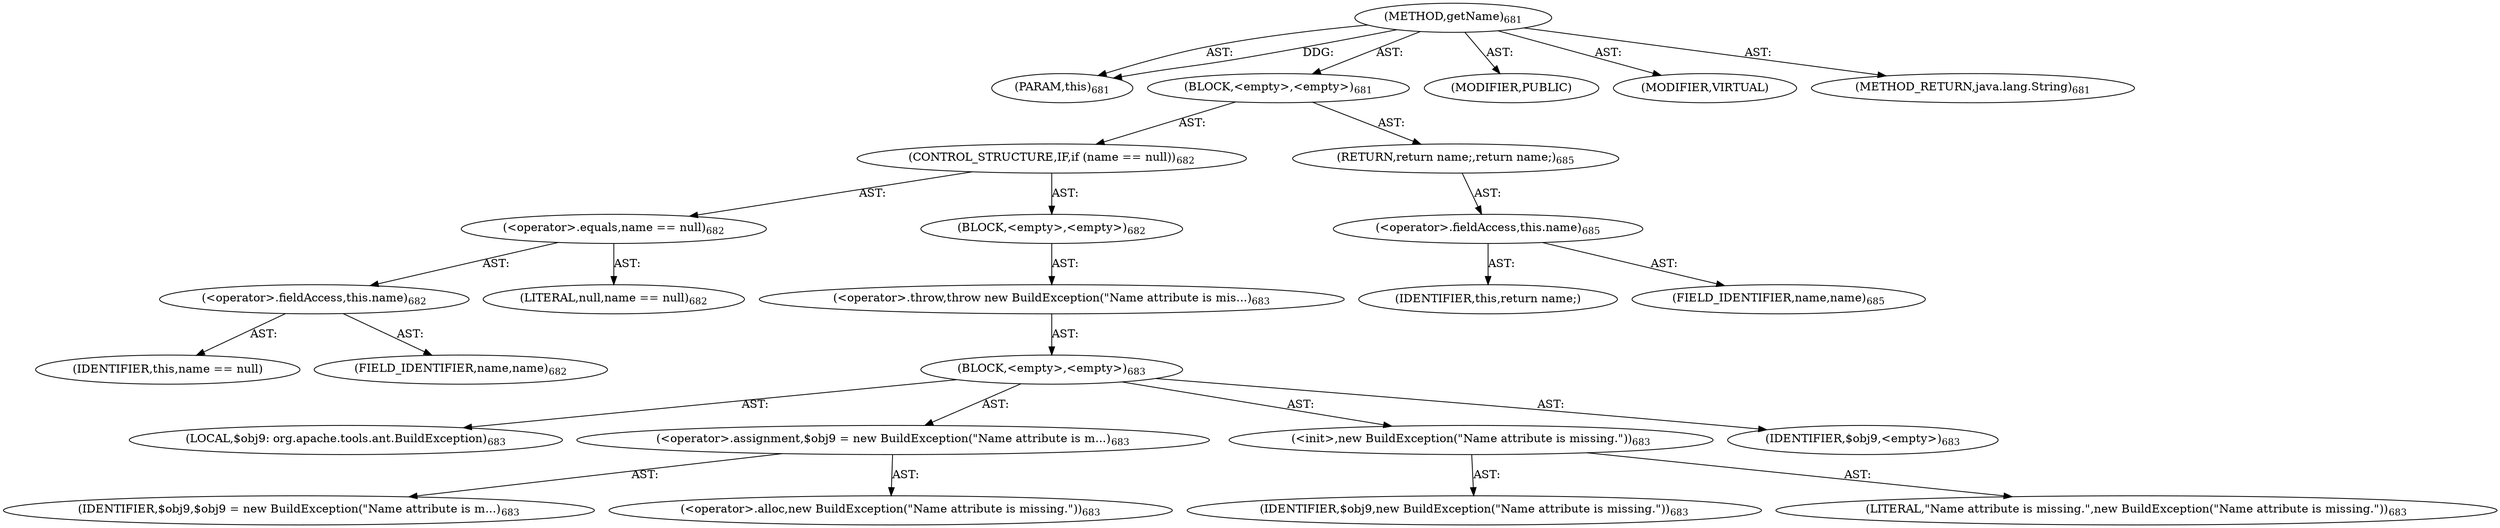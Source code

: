 digraph "getName" {  
"111669149725" [label = <(METHOD,getName)<SUB>681</SUB>> ]
"115964117055" [label = <(PARAM,this)<SUB>681</SUB>> ]
"25769803862" [label = <(BLOCK,&lt;empty&gt;,&lt;empty&gt;)<SUB>681</SUB>> ]
"47244640304" [label = <(CONTROL_STRUCTURE,IF,if (name == null))<SUB>682</SUB>> ]
"30064771465" [label = <(&lt;operator&gt;.equals,name == null)<SUB>682</SUB>> ]
"30064771466" [label = <(&lt;operator&gt;.fieldAccess,this.name)<SUB>682</SUB>> ]
"68719477062" [label = <(IDENTIFIER,this,name == null)> ]
"55834574953" [label = <(FIELD_IDENTIFIER,name,name)<SUB>682</SUB>> ]
"90194313290" [label = <(LITERAL,null,name == null)<SUB>682</SUB>> ]
"25769803863" [label = <(BLOCK,&lt;empty&gt;,&lt;empty&gt;)<SUB>682</SUB>> ]
"30064771467" [label = <(&lt;operator&gt;.throw,throw new BuildException(&quot;Name attribute is mis...)<SUB>683</SUB>> ]
"25769803864" [label = <(BLOCK,&lt;empty&gt;,&lt;empty&gt;)<SUB>683</SUB>> ]
"94489280543" [label = <(LOCAL,$obj9: org.apache.tools.ant.BuildException)<SUB>683</SUB>> ]
"30064771468" [label = <(&lt;operator&gt;.assignment,$obj9 = new BuildException(&quot;Name attribute is m...)<SUB>683</SUB>> ]
"68719477063" [label = <(IDENTIFIER,$obj9,$obj9 = new BuildException(&quot;Name attribute is m...)<SUB>683</SUB>> ]
"30064771469" [label = <(&lt;operator&gt;.alloc,new BuildException(&quot;Name attribute is missing.&quot;))<SUB>683</SUB>> ]
"30064771470" [label = <(&lt;init&gt;,new BuildException(&quot;Name attribute is missing.&quot;))<SUB>683</SUB>> ]
"68719477064" [label = <(IDENTIFIER,$obj9,new BuildException(&quot;Name attribute is missing.&quot;))<SUB>683</SUB>> ]
"90194313291" [label = <(LITERAL,&quot;Name attribute is missing.&quot;,new BuildException(&quot;Name attribute is missing.&quot;))<SUB>683</SUB>> ]
"68719477065" [label = <(IDENTIFIER,$obj9,&lt;empty&gt;)<SUB>683</SUB>> ]
"146028888074" [label = <(RETURN,return name;,return name;)<SUB>685</SUB>> ]
"30064771471" [label = <(&lt;operator&gt;.fieldAccess,this.name)<SUB>685</SUB>> ]
"68719477066" [label = <(IDENTIFIER,this,return name;)> ]
"55834574954" [label = <(FIELD_IDENTIFIER,name,name)<SUB>685</SUB>> ]
"133143986263" [label = <(MODIFIER,PUBLIC)> ]
"133143986264" [label = <(MODIFIER,VIRTUAL)> ]
"128849018909" [label = <(METHOD_RETURN,java.lang.String)<SUB>681</SUB>> ]
  "111669149725" -> "115964117055"  [ label = "AST: "] 
  "111669149725" -> "25769803862"  [ label = "AST: "] 
  "111669149725" -> "133143986263"  [ label = "AST: "] 
  "111669149725" -> "133143986264"  [ label = "AST: "] 
  "111669149725" -> "128849018909"  [ label = "AST: "] 
  "25769803862" -> "47244640304"  [ label = "AST: "] 
  "25769803862" -> "146028888074"  [ label = "AST: "] 
  "47244640304" -> "30064771465"  [ label = "AST: "] 
  "47244640304" -> "25769803863"  [ label = "AST: "] 
  "30064771465" -> "30064771466"  [ label = "AST: "] 
  "30064771465" -> "90194313290"  [ label = "AST: "] 
  "30064771466" -> "68719477062"  [ label = "AST: "] 
  "30064771466" -> "55834574953"  [ label = "AST: "] 
  "25769803863" -> "30064771467"  [ label = "AST: "] 
  "30064771467" -> "25769803864"  [ label = "AST: "] 
  "25769803864" -> "94489280543"  [ label = "AST: "] 
  "25769803864" -> "30064771468"  [ label = "AST: "] 
  "25769803864" -> "30064771470"  [ label = "AST: "] 
  "25769803864" -> "68719477065"  [ label = "AST: "] 
  "30064771468" -> "68719477063"  [ label = "AST: "] 
  "30064771468" -> "30064771469"  [ label = "AST: "] 
  "30064771470" -> "68719477064"  [ label = "AST: "] 
  "30064771470" -> "90194313291"  [ label = "AST: "] 
  "146028888074" -> "30064771471"  [ label = "AST: "] 
  "30064771471" -> "68719477066"  [ label = "AST: "] 
  "30064771471" -> "55834574954"  [ label = "AST: "] 
  "111669149725" -> "115964117055"  [ label = "DDG: "] 
}
